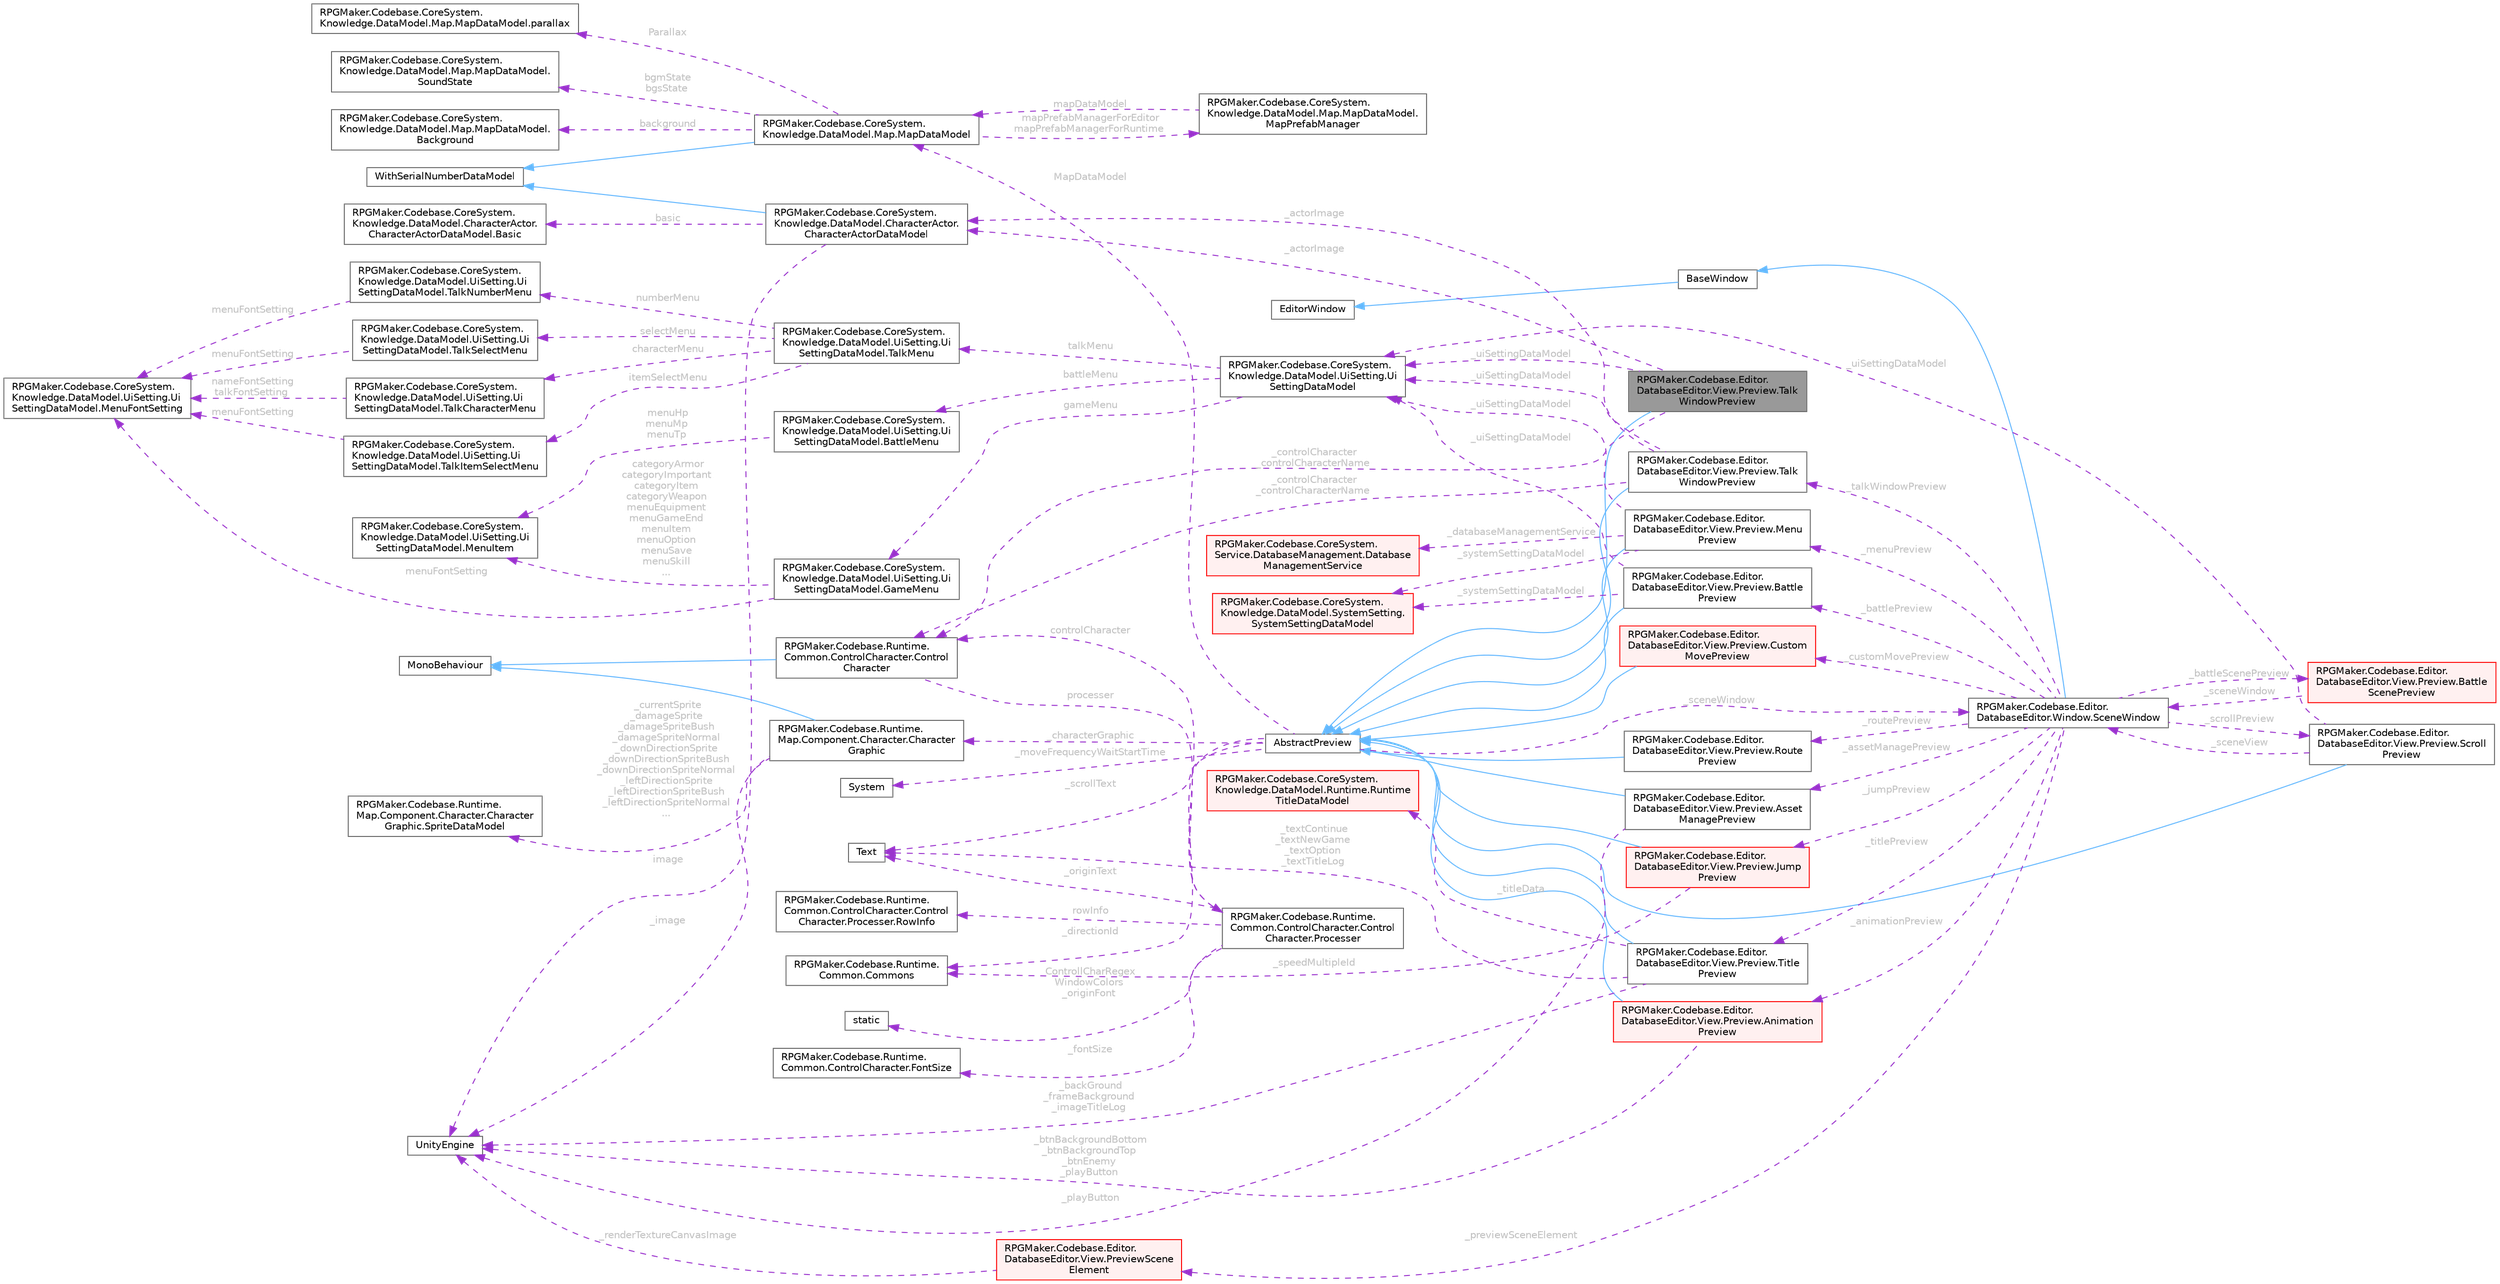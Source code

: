 digraph "RPGMaker.Codebase.Editor.DatabaseEditor.View.Preview.TalkWindowPreview"
{
 // LATEX_PDF_SIZE
  bgcolor="transparent";
  edge [fontname=Helvetica,fontsize=10,labelfontname=Helvetica,labelfontsize=10];
  node [fontname=Helvetica,fontsize=10,shape=box,height=0.2,width=0.4];
  rankdir="LR";
  Node1 [id="Node000001",label="RPGMaker.Codebase.Editor.\lDatabaseEditor.View.Preview.Talk\lWindowPreview",height=0.2,width=0.4,color="gray40", fillcolor="grey60", style="filled", fontcolor="black",tooltip="会話ウィンドウ用のプレビュー"];
  Node2 -> Node1 [id="edge1_Node000001_Node000002",dir="back",color="steelblue1",style="solid",tooltip=" "];
  Node2 [id="Node000002",label="AbstractPreview",height=0.2,width=0.4,color="gray40", fillcolor="white", style="filled",URL="$d3/dfd/class_r_p_g_maker_1_1_codebase_1_1_editor_1_1_database_editor_1_1_view_1_1_preview_1_1_abstract_preview.html",tooltip="抽象プレビュー"];
  Node3 -> Node2 [id="edge2_Node000002_Node000003",dir="back",color="darkorchid3",style="dashed",tooltip=" ",label=" _characterGraphic",fontcolor="grey" ];
  Node3 [id="Node000003",label="RPGMaker.Codebase.Runtime.\lMap.Component.Character.Character\lGraphic",height=0.2,width=0.4,color="gray40", fillcolor="white", style="filled",URL="$da/d44/class_r_p_g_maker_1_1_codebase_1_1_runtime_1_1_map_1_1_component_1_1_character_1_1_character_graphic.html",tooltip="😁 キャラクター・グラフィック"];
  Node4 -> Node3 [id="edge3_Node000003_Node000004",dir="back",color="steelblue1",style="solid",tooltip=" "];
  Node4 [id="Node000004",label="MonoBehaviour",height=0.2,width=0.4,color="gray40", fillcolor="white", style="filled",tooltip=" "];
  Node5 -> Node3 [id="edge4_Node000003_Node000005",dir="back",color="darkorchid3",style="dashed",tooltip=" ",label=" _currentSprite\n_damageSprite\n_damageSpriteBush\n_damageSpriteNormal\n_downDirectionSprite\n_downDirectionSpriteBush\n_downDirectionSpriteNormal\n_leftDirectionSprite\n_leftDirectionSpriteBush\n_leftDirectionSpriteNormal\n...",fontcolor="grey" ];
  Node5 [id="Node000005",label="RPGMaker.Codebase.Runtime.\lMap.Component.Character.Character\lGraphic.SpriteDataModel",height=0.2,width=0.4,color="gray40", fillcolor="white", style="filled",URL="$d4/dcd/class_r_p_g_maker_1_1_codebase_1_1_runtime_1_1_map_1_1_component_1_1_character_1_1_character_graphic_1_1_sprite_data_model.html",tooltip="😁 スプライト・データ・モデル"];
  Node6 -> Node3 [id="edge5_Node000003_Node000006",dir="back",color="darkorchid3",style="dashed",tooltip=" ",label=" _image",fontcolor="grey" ];
  Node6 [id="Node000006",label="UnityEngine",height=0.2,width=0.4,color="gray40", fillcolor="white", style="filled",tooltip=" "];
  Node7 -> Node2 [id="edge6_Node000002_Node000007",dir="back",color="darkorchid3",style="dashed",tooltip=" ",label=" _sceneWindow",fontcolor="grey" ];
  Node7 [id="Node000007",label="RPGMaker.Codebase.Editor.\lDatabaseEditor.Window.SceneWindow",height=0.2,width=0.4,color="gray40", fillcolor="white", style="filled",URL="$de/d38/class_r_p_g_maker_1_1_codebase_1_1_editor_1_1_database_editor_1_1_window_1_1_scene_window.html",tooltip="データベースエディター用シーンウィンドウ."];
  Node8 -> Node7 [id="edge7_Node000007_Node000008",dir="back",color="steelblue1",style="solid",tooltip=" "];
  Node8 [id="Node000008",label="BaseWindow",height=0.2,width=0.4,color="gray40", fillcolor="white", style="filled",URL="$de/d8f/class_r_p_g_maker_1_1_codebase_1_1_editor_1_1_common_1_1_base_window.html",tooltip="😁 メニュー、ヒエラルキー、シーン、インスペクターウィンドウの基底抽象クラス."];
  Node9 -> Node8 [id="edge8_Node000008_Node000009",dir="back",color="steelblue1",style="solid",tooltip=" "];
  Node9 [id="Node000009",label="EditorWindow",height=0.2,width=0.4,color="gray40", fillcolor="white", style="filled",tooltip=" "];
  Node10 -> Node7 [id="edge9_Node000007_Node000010",dir="back",color="darkorchid3",style="dashed",tooltip=" ",label=" _titlePreview",fontcolor="grey" ];
  Node10 [id="Node000010",label="RPGMaker.Codebase.Editor.\lDatabaseEditor.View.Preview.Title\lPreview",height=0.2,width=0.4,color="gray40", fillcolor="white", style="filled",URL="$df/d87/class_r_p_g_maker_1_1_codebase_1_1_editor_1_1_database_editor_1_1_view_1_1_preview_1_1_title_preview.html",tooltip="タイトル用のプレビュー"];
  Node2 -> Node10 [id="edge10_Node000010_Node000002",dir="back",color="steelblue1",style="solid",tooltip=" "];
  Node6 -> Node10 [id="edge11_Node000010_Node000006",dir="back",color="darkorchid3",style="dashed",tooltip=" ",label=" _backGround\n_frameBackground\n_imageTitleLog",fontcolor="grey" ];
  Node11 -> Node10 [id="edge12_Node000010_Node000011",dir="back",color="darkorchid3",style="dashed",tooltip=" ",label=" _textContinue\n_textNewGame\n_textOption\n_textTitleLog",fontcolor="grey" ];
  Node11 [id="Node000011",label="Text",height=0.2,width=0.4,color="gray40", fillcolor="white", style="filled",tooltip=" "];
  Node12 -> Node10 [id="edge13_Node000010_Node000012",dir="back",color="darkorchid3",style="dashed",tooltip=" ",label=" _titleData",fontcolor="grey" ];
  Node12 [id="Node000012",label="RPGMaker.Codebase.CoreSystem.\lKnowledge.DataModel.Runtime.Runtime\lTitleDataModel",height=0.2,width=0.4,color="red", fillcolor="#FFF0F0", style="filled",URL="$d7/da2/class_r_p_g_maker_1_1_codebase_1_1_core_system_1_1_knowledge_1_1_data_model_1_1_runtime_1_1_runtime_title_data_model.html",tooltip="😁 実行時タイトル・データ・モデル"];
  Node24 -> Node7 [id="edge14_Node000007_Node000024",dir="back",color="darkorchid3",style="dashed",tooltip=" ",label=" _assetManagePreview",fontcolor="grey" ];
  Node24 [id="Node000024",label="RPGMaker.Codebase.Editor.\lDatabaseEditor.View.Preview.Asset\lManagePreview",height=0.2,width=0.4,color="gray40", fillcolor="white", style="filled",URL="$d1/d66/class_r_p_g_maker_1_1_codebase_1_1_editor_1_1_database_editor_1_1_view_1_1_preview_1_1_asset_manage_preview.html",tooltip="資産管理プレビュー"];
  Node2 -> Node24 [id="edge15_Node000024_Node000002",dir="back",color="steelblue1",style="solid",tooltip=" "];
  Node6 -> Node24 [id="edge16_Node000024_Node000006",dir="back",color="darkorchid3",style="dashed",tooltip=" ",label=" _playButton",fontcolor="grey" ];
  Node25 -> Node7 [id="edge17_Node000007_Node000025",dir="back",color="darkorchid3",style="dashed",tooltip=" ",label=" _menuPreview",fontcolor="grey" ];
  Node25 [id="Node000025",label="RPGMaker.Codebase.Editor.\lDatabaseEditor.View.Preview.Menu\lPreview",height=0.2,width=0.4,color="gray40", fillcolor="white", style="filled",URL="$d8/dc3/class_r_p_g_maker_1_1_codebase_1_1_editor_1_1_database_editor_1_1_view_1_1_preview_1_1_menu_preview.html",tooltip="タイトル用のプレビュー"];
  Node2 -> Node25 [id="edge18_Node000025_Node000002",dir="back",color="steelblue1",style="solid",tooltip=" "];
  Node26 -> Node25 [id="edge19_Node000025_Node000026",dir="back",color="darkorchid3",style="dashed",tooltip=" ",label=" _databaseManagementService",fontcolor="grey" ];
  Node26 [id="Node000026",label="RPGMaker.Codebase.CoreSystem.\lService.DatabaseManagement.Database\lManagementService",height=0.2,width=0.4,color="red", fillcolor="#FFF0F0", style="filled",URL="$db/db0/class_r_p_g_maker_1_1_codebase_1_1_core_system_1_1_service_1_1_database_management_1_1_database_management_service.html",tooltip="😁 データベース管理サービス"];
  Node62 -> Node25 [id="edge20_Node000025_Node000062",dir="back",color="darkorchid3",style="dashed",tooltip=" ",label=" _systemSettingDataModel",fontcolor="grey" ];
  Node62 [id="Node000062",label="RPGMaker.Codebase.CoreSystem.\lKnowledge.DataModel.SystemSetting.\lSystemSettingDataModel",height=0.2,width=0.4,color="red", fillcolor="#FFF0F0", style="filled",URL="$d0/dd2/class_r_p_g_maker_1_1_codebase_1_1_core_system_1_1_knowledge_1_1_data_model_1_1_system_setting_1_1_system_setting_data_model.html",tooltip="😁 システム設定データ・モデル"];
  Node70 -> Node25 [id="edge21_Node000025_Node000070",dir="back",color="darkorchid3",style="dashed",tooltip=" ",label=" _uiSettingDataModel",fontcolor="grey" ];
  Node70 [id="Node000070",label="RPGMaker.Codebase.CoreSystem.\lKnowledge.DataModel.UiSetting.Ui\lSettingDataModel",height=0.2,width=0.4,color="gray40", fillcolor="white", style="filled",URL="$db/dd5/class_r_p_g_maker_1_1_codebase_1_1_core_system_1_1_knowledge_1_1_data_model_1_1_ui_setting_1_1_ui_setting_data_model.html",tooltip="😁 ユーザー・インターフェース・設定データ・モデル"];
  Node71 -> Node70 [id="edge22_Node000070_Node000071",dir="back",color="darkorchid3",style="dashed",tooltip=" ",label=" battleMenu",fontcolor="grey" ];
  Node71 [id="Node000071",label="RPGMaker.Codebase.CoreSystem.\lKnowledge.DataModel.UiSetting.Ui\lSettingDataModel.BattleMenu",height=0.2,width=0.4,color="gray40", fillcolor="white", style="filled",URL="$d2/d64/class_r_p_g_maker_1_1_codebase_1_1_core_system_1_1_knowledge_1_1_data_model_1_1_ui_setting_1_1_ua5758794c57ce46a9997eb919c130020.html",tooltip="😁 戦闘メニュー"];
  Node72 -> Node71 [id="edge23_Node000071_Node000072",dir="back",color="darkorchid3",style="dashed",tooltip=" ",label=" menuHp\nmenuMp\nmenuTp",fontcolor="grey" ];
  Node72 [id="Node000072",label="RPGMaker.Codebase.CoreSystem.\lKnowledge.DataModel.UiSetting.Ui\lSettingDataModel.MenuItem",height=0.2,width=0.4,color="gray40", fillcolor="white", style="filled",URL="$dd/db5/class_r_p_g_maker_1_1_codebase_1_1_core_system_1_1_knowledge_1_1_data_model_1_1_ui_setting_1_1_ue7806149b173e0d3a70a6436d4492957.html",tooltip="😁 メニュー・アイテム"];
  Node73 -> Node70 [id="edge24_Node000070_Node000073",dir="back",color="darkorchid3",style="dashed",tooltip=" ",label=" gameMenu",fontcolor="grey" ];
  Node73 [id="Node000073",label="RPGMaker.Codebase.CoreSystem.\lKnowledge.DataModel.UiSetting.Ui\lSettingDataModel.GameMenu",height=0.2,width=0.4,color="gray40", fillcolor="white", style="filled",URL="$d2/d84/class_r_p_g_maker_1_1_codebase_1_1_core_system_1_1_knowledge_1_1_data_model_1_1_ui_setting_1_1_u267a8b64efd0bd5172761b539e76af94.html",tooltip="😁 ゲーム・メニュー"];
  Node72 -> Node73 [id="edge25_Node000073_Node000072",dir="back",color="darkorchid3",style="dashed",tooltip=" ",label=" categoryArmor\ncategoryImportant\ncategoryItem\ncategoryWeapon\nmenuEquipment\nmenuGameEnd\nmenuItem\nmenuOption\nmenuSave\nmenuSkill\n...",fontcolor="grey" ];
  Node74 -> Node73 [id="edge26_Node000073_Node000074",dir="back",color="darkorchid3",style="dashed",tooltip=" ",label=" menuFontSetting",fontcolor="grey" ];
  Node74 [id="Node000074",label="RPGMaker.Codebase.CoreSystem.\lKnowledge.DataModel.UiSetting.Ui\lSettingDataModel.MenuFontSetting",height=0.2,width=0.4,color="gray40", fillcolor="white", style="filled",URL="$dc/db4/class_r_p_g_maker_1_1_codebase_1_1_core_system_1_1_knowledge_1_1_data_model_1_1_ui_setting_1_1_u436d8d2cff0ba8a4d8897023ec2eb49b.html",tooltip="😁 メニュー・フォント設定"];
  Node75 -> Node70 [id="edge27_Node000070_Node000075",dir="back",color="darkorchid3",style="dashed",tooltip=" ",label=" talkMenu",fontcolor="grey" ];
  Node75 [id="Node000075",label="RPGMaker.Codebase.CoreSystem.\lKnowledge.DataModel.UiSetting.Ui\lSettingDataModel.TalkMenu",height=0.2,width=0.4,color="gray40", fillcolor="white", style="filled",URL="$df/d53/class_r_p_g_maker_1_1_codebase_1_1_core_system_1_1_knowledge_1_1_data_model_1_1_ui_setting_1_1_u101fde1dac9601a43e9a5bb3915ad45c.html",tooltip="😁 会話メニュー"];
  Node76 -> Node75 [id="edge28_Node000075_Node000076",dir="back",color="darkorchid3",style="dashed",tooltip=" ",label=" characterMenu",fontcolor="grey" ];
  Node76 [id="Node000076",label="RPGMaker.Codebase.CoreSystem.\lKnowledge.DataModel.UiSetting.Ui\lSettingDataModel.TalkCharacterMenu",height=0.2,width=0.4,color="gray40", fillcolor="white", style="filled",URL="$d0/def/class_r_p_g_maker_1_1_codebase_1_1_core_system_1_1_knowledge_1_1_data_model_1_1_ui_setting_1_1_uf7f4e014fb7cbd65a0bce84b576a9868.html",tooltip="😁 会話キャラクター・メニュー"];
  Node74 -> Node76 [id="edge29_Node000076_Node000074",dir="back",color="darkorchid3",style="dashed",tooltip=" ",label=" nameFontSetting\ntalkFontSetting",fontcolor="grey" ];
  Node77 -> Node75 [id="edge30_Node000075_Node000077",dir="back",color="darkorchid3",style="dashed",tooltip=" ",label=" itemSelectMenu",fontcolor="grey" ];
  Node77 [id="Node000077",label="RPGMaker.Codebase.CoreSystem.\lKnowledge.DataModel.UiSetting.Ui\lSettingDataModel.TalkItemSelectMenu",height=0.2,width=0.4,color="gray40", fillcolor="white", style="filled",URL="$db/d54/class_r_p_g_maker_1_1_codebase_1_1_core_system_1_1_knowledge_1_1_data_model_1_1_ui_setting_1_1_ub3cc00d857c9f1331a934c881252a084.html",tooltip="😁 会話アイテム選択メニュー"];
  Node74 -> Node77 [id="edge31_Node000077_Node000074",dir="back",color="darkorchid3",style="dashed",tooltip=" ",label=" menuFontSetting",fontcolor="grey" ];
  Node78 -> Node75 [id="edge32_Node000075_Node000078",dir="back",color="darkorchid3",style="dashed",tooltip=" ",label=" numberMenu",fontcolor="grey" ];
  Node78 [id="Node000078",label="RPGMaker.Codebase.CoreSystem.\lKnowledge.DataModel.UiSetting.Ui\lSettingDataModel.TalkNumberMenu",height=0.2,width=0.4,color="gray40", fillcolor="white", style="filled",URL="$dd/d37/class_r_p_g_maker_1_1_codebase_1_1_core_system_1_1_knowledge_1_1_data_model_1_1_ui_setting_1_1_ucb6fcb8620c5a40aeddf333f20baa924.html",tooltip="😁 会話数メニュー"];
  Node74 -> Node78 [id="edge33_Node000078_Node000074",dir="back",color="darkorchid3",style="dashed",tooltip=" ",label=" menuFontSetting",fontcolor="grey" ];
  Node79 -> Node75 [id="edge34_Node000075_Node000079",dir="back",color="darkorchid3",style="dashed",tooltip=" ",label=" selectMenu",fontcolor="grey" ];
  Node79 [id="Node000079",label="RPGMaker.Codebase.CoreSystem.\lKnowledge.DataModel.UiSetting.Ui\lSettingDataModel.TalkSelectMenu",height=0.2,width=0.4,color="gray40", fillcolor="white", style="filled",URL="$de/dc4/class_r_p_g_maker_1_1_codebase_1_1_core_system_1_1_knowledge_1_1_data_model_1_1_ui_setting_1_1_u69c1c98707e969b71bd370c776a833e7.html",tooltip="😁 会話選択メニュー"];
  Node74 -> Node79 [id="edge35_Node000079_Node000074",dir="back",color="darkorchid3",style="dashed",tooltip=" ",label=" menuFontSetting",fontcolor="grey" ];
  Node80 -> Node7 [id="edge36_Node000007_Node000080",dir="back",color="darkorchid3",style="dashed",tooltip=" ",label=" _battlePreview",fontcolor="grey" ];
  Node80 [id="Node000080",label="RPGMaker.Codebase.Editor.\lDatabaseEditor.View.Preview.Battle\lPreview",height=0.2,width=0.4,color="gray40", fillcolor="white", style="filled",URL="$d5/dc1/class_r_p_g_maker_1_1_codebase_1_1_editor_1_1_database_editor_1_1_view_1_1_preview_1_1_battle_preview.html",tooltip="ゲーム用のプレビュー"];
  Node2 -> Node80 [id="edge37_Node000080_Node000002",dir="back",color="steelblue1",style="solid",tooltip=" "];
  Node70 -> Node80 [id="edge38_Node000080_Node000070",dir="back",color="darkorchid3",style="dashed",tooltip=" ",label=" _uiSettingDataModel",fontcolor="grey" ];
  Node62 -> Node80 [id="edge39_Node000080_Node000062",dir="back",color="darkorchid3",style="dashed",tooltip=" ",label=" _systemSettingDataModel",fontcolor="grey" ];
  Node81 -> Node7 [id="edge40_Node000007_Node000081",dir="back",color="darkorchid3",style="dashed",tooltip=" ",label=" _battleScenePreview",fontcolor="grey" ];
  Node81 [id="Node000081",label="RPGMaker.Codebase.Editor.\lDatabaseEditor.View.Preview.Battle\lScenePreview",height=0.2,width=0.4,color="red", fillcolor="#FFF0F0", style="filled",URL="$d4/dea/class_r_p_g_maker_1_1_codebase_1_1_editor_1_1_database_editor_1_1_view_1_1_preview_1_1_battle_scene_preview.html",tooltip="バトルシーン用のプレビュー"];
  Node7 -> Node81 [id="edge41_Node000081_Node000007",dir="back",color="darkorchid3",style="dashed",tooltip=" ",label=" _sceneWindow",fontcolor="grey" ];
  Node117 -> Node7 [id="edge42_Node000007_Node000117",dir="back",color="darkorchid3",style="dashed",tooltip=" ",label=" _talkWindowPreview",fontcolor="grey" ];
  Node117 [id="Node000117",label="RPGMaker.Codebase.Editor.\lDatabaseEditor.View.Preview.Talk\lWindowPreview",height=0.2,width=0.4,color="gray40", fillcolor="white", style="filled",URL="$dd/da6/class_r_p_g_maker_1_1_codebase_1_1_editor_1_1_database_editor_1_1_view_1_1_preview_1_1_talk_window_preview.html",tooltip="会話ウィンドウ用のプレビュー"];
  Node2 -> Node117 [id="edge43_Node000117_Node000002",dir="back",color="steelblue1",style="solid",tooltip=" "];
  Node70 -> Node117 [id="edge44_Node000117_Node000070",dir="back",color="darkorchid3",style="dashed",tooltip=" ",label=" _uiSettingDataModel",fontcolor="grey" ];
  Node118 -> Node117 [id="edge45_Node000117_Node000118",dir="back",color="darkorchid3",style="dashed",tooltip=" ",label=" _actorImage",fontcolor="grey" ];
  Node118 [id="Node000118",label="RPGMaker.Codebase.CoreSystem.\lKnowledge.DataModel.CharacterActor.\lCharacterActorDataModel",height=0.2,width=0.4,color="gray40", fillcolor="white", style="filled",URL="$de/d3a/class_r_p_g_maker_1_1_codebase_1_1_core_system_1_1_knowledge_1_1_data_model_1_1_character_actor_1_1_character_actor_data_model.html",tooltip="😁 キャラクター・アクター・データ・モデル"];
  Node97 -> Node118 [id="edge46_Node000118_Node000097",dir="back",color="steelblue1",style="solid",tooltip=" "];
  Node97 [id="Node000097",label="WithSerialNumberDataModel",height=0.2,width=0.4,color="gray40", fillcolor="white", style="filled",tooltip=" "];
  Node119 -> Node118 [id="edge47_Node000118_Node000119",dir="back",color="darkorchid3",style="dashed",tooltip=" ",label=" basic",fontcolor="grey" ];
  Node119 [id="Node000119",label="RPGMaker.Codebase.CoreSystem.\lKnowledge.DataModel.CharacterActor.\lCharacterActorDataModel.Basic",height=0.2,width=0.4,color="gray40", fillcolor="white", style="filled",URL="$dd/d44/class_r_p_g_maker_1_1_codebase_1_1_core_system_1_1_knowledge_1_1_data_model_1_1_character_actor_3e46d207915a76ceb4683ba48de9a612.html",tooltip="😁 基本"];
  Node6 -> Node118 [id="edge48_Node000118_Node000006",dir="back",color="darkorchid3",style="dashed",tooltip=" ",label=" image",fontcolor="grey" ];
  Node120 -> Node117 [id="edge49_Node000117_Node000120",dir="back",color="darkorchid3",style="dashed",tooltip=" ",label=" _controlCharacter\n_controlCharacterName",fontcolor="grey" ];
  Node120 [id="Node000120",label="RPGMaker.Codebase.Runtime.\lCommon.ControlCharacter.Control\lCharacter",height=0.2,width=0.4,color="gray40", fillcolor="white", style="filled",URL="$d2/dcb/class_r_p_g_maker_1_1_codebase_1_1_runtime_1_1_common_1_1_control_character_1_1_control_character.html",tooltip="制御キャラクター"];
  Node4 -> Node120 [id="edge50_Node000120_Node000004",dir="back",color="steelblue1",style="solid",tooltip=" "];
  Node121 -> Node120 [id="edge51_Node000120_Node000121",dir="back",color="darkorchid3",style="dashed",tooltip=" ",label=" processer",fontcolor="grey" ];
  Node121 [id="Node000121",label="RPGMaker.Codebase.Runtime.\lCommon.ControlCharacter.Control\lCharacter.Processer",height=0.2,width=0.4,color="gray40", fillcolor="white", style="filled",URL="$d7/d0c/class_r_p_g_maker_1_1_codebase_1_1_runtime_1_1_common_1_1_control_character_1_1_control_character_1_1_processer.html",tooltip=" "];
  Node32 -> Node121 [id="edge52_Node000121_Node000032",dir="back",color="darkorchid3",style="dashed",tooltip=" ",label=" ControllCharRegex\nWindowColors\n_originFont",fontcolor="grey" ];
  Node32 [id="Node000032",label="static",height=0.2,width=0.4,color="gray40", fillcolor="white", style="filled",tooltip=" "];
  Node120 -> Node121 [id="edge53_Node000121_Node000120",dir="back",color="darkorchid3",style="dashed",tooltip=" ",label=" controlCharacter",fontcolor="grey" ];
  Node11 -> Node121 [id="edge54_Node000121_Node000011",dir="back",color="darkorchid3",style="dashed",tooltip=" ",label=" _originText",fontcolor="grey" ];
  Node122 -> Node121 [id="edge55_Node000121_Node000122",dir="back",color="darkorchid3",style="dashed",tooltip=" ",label=" _fontSize",fontcolor="grey" ];
  Node122 [id="Node000122",label="RPGMaker.Codebase.Runtime.\lCommon.ControlCharacter.FontSize",height=0.2,width=0.4,color="gray40", fillcolor="white", style="filled",URL="$dd/da1/struct_r_p_g_maker_1_1_codebase_1_1_runtime_1_1_common_1_1_control_character_1_1_font_size.html",tooltip="ツクール(MV, MZ)とそこそこ互換性のあるフォントサイズ管理構造体。"];
  Node123 -> Node121 [id="edge56_Node000121_Node000123",dir="back",color="darkorchid3",style="dashed",tooltip=" ",label=" rowInfo",fontcolor="grey" ];
  Node123 [id="Node000123",label="RPGMaker.Codebase.Runtime.\lCommon.ControlCharacter.Control\lCharacter.Processer.RowInfo",height=0.2,width=0.4,color="gray40", fillcolor="white", style="filled",URL="$d2/d04/class_r_p_g_maker_1_1_codebase_1_1_runtime_1_1_common_1_1_control_character_1_1_control_character_1_1_processer_1_1_row_info.html",tooltip="表示前に表示行1行分をパースして、改ページが必要かと表示縦幅を取得するクラス。"];
  Node124 -> Node7 [id="edge57_Node000007_Node000124",dir="back",color="darkorchid3",style="dashed",tooltip=" ",label=" _scrollPreview",fontcolor="grey" ];
  Node124 [id="Node000124",label="RPGMaker.Codebase.Editor.\lDatabaseEditor.View.Preview.Scroll\lPreview",height=0.2,width=0.4,color="gray40", fillcolor="white", style="filled",URL="$d3/d80/class_r_p_g_maker_1_1_codebase_1_1_editor_1_1_database_editor_1_1_view_1_1_preview_1_1_scroll_preview.html",tooltip="スクロール・プレビュー"];
  Node2 -> Node124 [id="edge58_Node000124_Node000002",dir="back",color="steelblue1",style="solid",tooltip=" "];
  Node7 -> Node124 [id="edge59_Node000124_Node000007",dir="back",color="darkorchid3",style="dashed",tooltip=" ",label=" _sceneView",fontcolor="grey" ];
  Node70 -> Node124 [id="edge60_Node000124_Node000070",dir="back",color="darkorchid3",style="dashed",tooltip=" ",label=" _uiSettingDataModel",fontcolor="grey" ];
  Node125 -> Node7 [id="edge61_Node000007_Node000125",dir="back",color="darkorchid3",style="dashed",tooltip=" ",label=" _jumpPreview",fontcolor="grey" ];
  Node125 [id="Node000125",label="RPGMaker.Codebase.Editor.\lDatabaseEditor.View.Preview.Jump\lPreview",height=0.2,width=0.4,color="red", fillcolor="#FFF0F0", style="filled",URL="$da/d33/class_r_p_g_maker_1_1_codebase_1_1_editor_1_1_database_editor_1_1_view_1_1_preview_1_1_jump_preview.html",tooltip="イベントコマンド『ジャンプ』のプレビュー。"];
  Node2 -> Node125 [id="edge62_Node000125_Node000002",dir="back",color="steelblue1",style="solid",tooltip=" "];
  Node126 -> Node125 [id="edge63_Node000125_Node000126",dir="back",color="darkorchid3",style="dashed",tooltip=" ",label=" _speedMultipleId",fontcolor="grey" ];
  Node126 [id="Node000126",label="RPGMaker.Codebase.Runtime.\lCommon.Commons",height=0.2,width=0.4,color="gray40", fillcolor="white", style="filled",URL="$d8/d0e/class_r_p_g_maker_1_1_codebase_1_1_runtime_1_1_common_1_1_commons.html",tooltip="Runtime, Editorのプレビュー, EditorのUIで共用するもの。"];
  Node128 -> Node7 [id="edge64_Node000007_Node000128",dir="back",color="darkorchid3",style="dashed",tooltip=" ",label=" _routePreview",fontcolor="grey" ];
  Node128 [id="Node000128",label="RPGMaker.Codebase.Editor.\lDatabaseEditor.View.Preview.Route\lPreview",height=0.2,width=0.4,color="gray40", fillcolor="white", style="filled",URL="$d1/d5c/class_r_p_g_maker_1_1_codebase_1_1_editor_1_1_database_editor_1_1_view_1_1_preview_1_1_route_preview.html",tooltip="経路プレビュー"];
  Node2 -> Node128 [id="edge65_Node000128_Node000002",dir="back",color="steelblue1",style="solid",tooltip=" "];
  Node129 -> Node7 [id="edge66_Node000007_Node000129",dir="back",color="darkorchid3",style="dashed",tooltip=" ",label=" _animationPreview",fontcolor="grey" ];
  Node129 [id="Node000129",label="RPGMaker.Codebase.Editor.\lDatabaseEditor.View.Preview.Animation\lPreview",height=0.2,width=0.4,color="red", fillcolor="#FFF0F0", style="filled",URL="$d3/dc8/class_r_p_g_maker_1_1_codebase_1_1_editor_1_1_database_editor_1_1_view_1_1_preview_1_1_animation_preview.html",tooltip="アニメーション・プレビュー"];
  Node2 -> Node129 [id="edge67_Node000129_Node000002",dir="back",color="steelblue1",style="solid",tooltip=" "];
  Node6 -> Node129 [id="edge68_Node000129_Node000006",dir="back",color="darkorchid3",style="dashed",tooltip=" ",label=" _btnBackgroundBottom\n_btnBackgroundTop\n_btnEnemy\n_playButton",fontcolor="grey" ];
  Node131 -> Node7 [id="edge69_Node000007_Node000131",dir="back",color="darkorchid3",style="dashed",tooltip=" ",label=" _customMovePreview",fontcolor="grey" ];
  Node131 [id="Node000131",label="RPGMaker.Codebase.Editor.\lDatabaseEditor.View.Preview.Custom\lMovePreview",height=0.2,width=0.4,color="red", fillcolor="#FFF0F0", style="filled",URL="$d3/dc0/class_r_p_g_maker_1_1_codebase_1_1_editor_1_1_database_editor_1_1_view_1_1_preview_1_1_custom_move_preview.html",tooltip="カスタム移動プレビュー"];
  Node2 -> Node131 [id="edge70_Node000131_Node000002",dir="back",color="steelblue1",style="solid",tooltip=" "];
  Node133 -> Node7 [id="edge71_Node000007_Node000133",dir="back",color="darkorchid3",style="dashed",tooltip=" ",label=" _previewSceneElement",fontcolor="grey" ];
  Node133 [id="Node000133",label="RPGMaker.Codebase.Editor.\lDatabaseEditor.View.PreviewScene\lElement",height=0.2,width=0.4,color="red", fillcolor="#FFF0F0", style="filled",URL="$d1/d39/class_r_p_g_maker_1_1_codebase_1_1_editor_1_1_database_editor_1_1_view_1_1_preview_scene_element.html",tooltip="プレビューシーンを持ったVisualElement。"];
  Node6 -> Node133 [id="edge72_Node000133_Node000006",dir="back",color="darkorchid3",style="dashed",tooltip=" ",label=" _renderTextureCanvasImage",fontcolor="grey" ];
  Node11 -> Node2 [id="edge73_Node000002_Node000011",dir="back",color="darkorchid3",style="dashed",tooltip=" ",label=" _scrollText",fontcolor="grey" ];
  Node126 -> Node2 [id="edge74_Node000002_Node000126",dir="back",color="darkorchid3",style="dashed",tooltip=" ",label=" _directionId",fontcolor="grey" ];
  Node136 -> Node2 [id="edge75_Node000002_Node000136",dir="back",color="darkorchid3",style="dashed",tooltip=" ",label=" _moveFrequencyWaitStartTime",fontcolor="grey" ];
  Node136 [id="Node000136",label="System",height=0.2,width=0.4,color="gray40", fillcolor="white", style="filled",tooltip=" "];
  Node137 -> Node2 [id="edge76_Node000002_Node000137",dir="back",color="darkorchid3",style="dashed",tooltip=" ",label=" MapDataModel",fontcolor="grey" ];
  Node137 [id="Node000137",label="RPGMaker.Codebase.CoreSystem.\lKnowledge.DataModel.Map.MapDataModel",height=0.2,width=0.4,color="gray40", fillcolor="white", style="filled",URL="$d8/d51/class_r_p_g_maker_1_1_codebase_1_1_core_system_1_1_knowledge_1_1_data_model_1_1_map_1_1_map_data_model.html",tooltip="😁 マップ・データ・モデル"];
  Node97 -> Node137 [id="edge77_Node000137_Node000097",dir="back",color="steelblue1",style="solid",tooltip=" "];
  Node138 -> Node137 [id="edge78_Node000137_Node000138",dir="back",color="darkorchid3",style="dashed",tooltip=" ",label=" background",fontcolor="grey" ];
  Node138 [id="Node000138",label="RPGMaker.Codebase.CoreSystem.\lKnowledge.DataModel.Map.MapDataModel.\lBackground",height=0.2,width=0.4,color="gray40", fillcolor="white", style="filled",URL="$d0/d66/class_r_p_g_maker_1_1_codebase_1_1_core_system_1_1_knowledge_1_1_data_model_1_1_map_1_1_map_data_model_1_1_background.html",tooltip="😁 背景"];
  Node139 -> Node137 [id="edge79_Node000137_Node000139",dir="back",color="darkorchid3",style="dashed",tooltip=" ",label=" Parallax",fontcolor="grey" ];
  Node139 [id="Node000139",label="RPGMaker.Codebase.CoreSystem.\lKnowledge.DataModel.Map.MapDataModel.parallax",height=0.2,width=0.4,color="gray40", fillcolor="white", style="filled",URL="$d6/d59/class_r_p_g_maker_1_1_codebase_1_1_core_system_1_1_knowledge_1_1_data_model_1_1_map_1_1_map_data_model_1_1parallax.html",tooltip="😁 視差"];
  Node140 -> Node137 [id="edge80_Node000137_Node000140",dir="back",color="darkorchid3",style="dashed",tooltip=" ",label=" bgmState\nbgsState",fontcolor="grey" ];
  Node140 [id="Node000140",label="RPGMaker.Codebase.CoreSystem.\lKnowledge.DataModel.Map.MapDataModel.\lSoundState",height=0.2,width=0.4,color="gray40", fillcolor="white", style="filled",URL="$dc/d49/class_r_p_g_maker_1_1_codebase_1_1_core_system_1_1_knowledge_1_1_data_model_1_1_map_1_1_map_data_model_1_1_sound_state.html",tooltip="😁 音状態"];
  Node141 -> Node137 [id="edge81_Node000137_Node000141",dir="back",color="darkorchid3",style="dashed",tooltip=" ",label=" mapPrefabManagerForEditor\nmapPrefabManagerForRuntime",fontcolor="grey" ];
  Node141 [id="Node000141",label="RPGMaker.Codebase.CoreSystem.\lKnowledge.DataModel.Map.MapDataModel.\lMapPrefabManager",height=0.2,width=0.4,color="gray40", fillcolor="white", style="filled",URL="$dd/db9/class_r_p_g_maker_1_1_codebase_1_1_core_system_1_1_knowledge_1_1_data_model_1_1_map_1_1_map_data_model_1_1_map_prefab_manager.html",tooltip="😁 マップ・プレファブ管理"];
  Node137 -> Node141 [id="edge82_Node000141_Node000137",dir="back",color="darkorchid3",style="dashed",tooltip=" ",label=" mapDataModel",fontcolor="grey" ];
  Node70 -> Node1 [id="edge83_Node000001_Node000070",dir="back",color="darkorchid3",style="dashed",tooltip=" ",label=" _uiSettingDataModel",fontcolor="grey" ];
  Node118 -> Node1 [id="edge84_Node000001_Node000118",dir="back",color="darkorchid3",style="dashed",tooltip=" ",label=" _actorImage",fontcolor="grey" ];
  Node120 -> Node1 [id="edge85_Node000001_Node000120",dir="back",color="darkorchid3",style="dashed",tooltip=" ",label=" _controlCharacter\n_controlCharacterName",fontcolor="grey" ];
}
